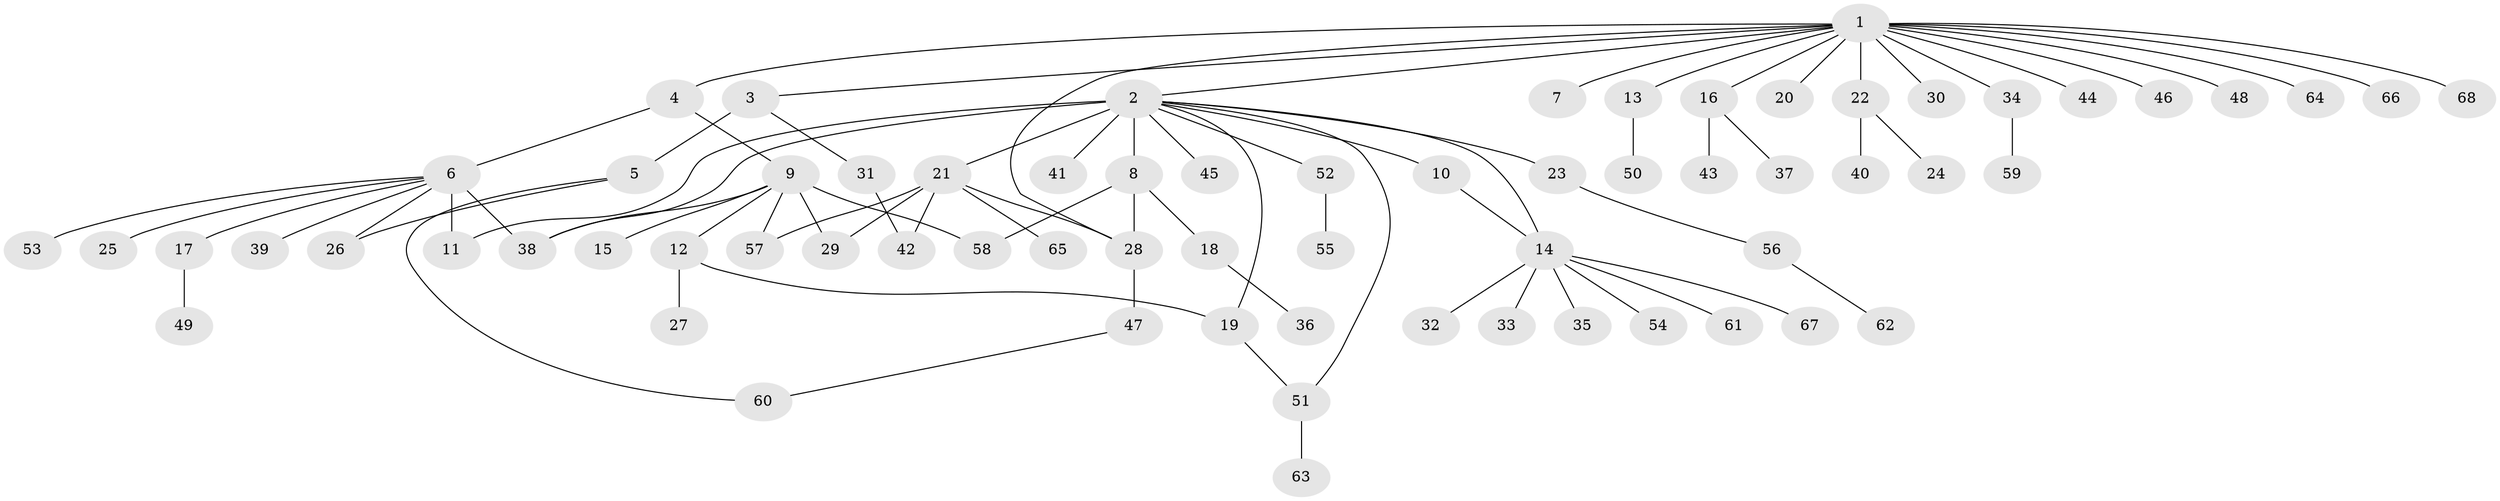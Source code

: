 // original degree distribution, {18: 0.007407407407407408, 21: 0.007407407407407408, 6: 0.014814814814814815, 5: 0.014814814814814815, 1: 0.5777777777777777, 13: 0.007407407407407408, 4: 0.02962962962962963, 11: 0.007407407407407408, 3: 0.1111111111111111, 2: 0.2074074074074074, 9: 0.007407407407407408, 7: 0.007407407407407408}
// Generated by graph-tools (version 1.1) at 2025/35/03/09/25 02:35:39]
// undirected, 68 vertices, 81 edges
graph export_dot {
graph [start="1"]
  node [color=gray90,style=filled];
  1;
  2;
  3;
  4;
  5;
  6;
  7;
  8;
  9;
  10;
  11;
  12;
  13;
  14;
  15;
  16;
  17;
  18;
  19;
  20;
  21;
  22;
  23;
  24;
  25;
  26;
  27;
  28;
  29;
  30;
  31;
  32;
  33;
  34;
  35;
  36;
  37;
  38;
  39;
  40;
  41;
  42;
  43;
  44;
  45;
  46;
  47;
  48;
  49;
  50;
  51;
  52;
  53;
  54;
  55;
  56;
  57;
  58;
  59;
  60;
  61;
  62;
  63;
  64;
  65;
  66;
  67;
  68;
  1 -- 2 [weight=1.0];
  1 -- 3 [weight=1.0];
  1 -- 4 [weight=1.0];
  1 -- 7 [weight=1.0];
  1 -- 13 [weight=1.0];
  1 -- 16 [weight=1.0];
  1 -- 20 [weight=1.0];
  1 -- 22 [weight=1.0];
  1 -- 28 [weight=1.0];
  1 -- 30 [weight=1.0];
  1 -- 34 [weight=1.0];
  1 -- 44 [weight=1.0];
  1 -- 46 [weight=1.0];
  1 -- 48 [weight=1.0];
  1 -- 64 [weight=1.0];
  1 -- 66 [weight=1.0];
  1 -- 68 [weight=1.0];
  2 -- 8 [weight=8.0];
  2 -- 10 [weight=1.0];
  2 -- 11 [weight=1.0];
  2 -- 14 [weight=1.0];
  2 -- 19 [weight=1.0];
  2 -- 21 [weight=1.0];
  2 -- 23 [weight=1.0];
  2 -- 38 [weight=1.0];
  2 -- 41 [weight=1.0];
  2 -- 45 [weight=1.0];
  2 -- 51 [weight=1.0];
  2 -- 52 [weight=1.0];
  3 -- 5 [weight=3.0];
  3 -- 31 [weight=1.0];
  4 -- 6 [weight=1.0];
  4 -- 9 [weight=1.0];
  5 -- 26 [weight=1.0];
  5 -- 60 [weight=1.0];
  6 -- 11 [weight=5.0];
  6 -- 17 [weight=1.0];
  6 -- 25 [weight=1.0];
  6 -- 26 [weight=1.0];
  6 -- 38 [weight=1.0];
  6 -- 39 [weight=1.0];
  6 -- 53 [weight=1.0];
  8 -- 18 [weight=1.0];
  8 -- 28 [weight=1.0];
  8 -- 58 [weight=1.0];
  9 -- 12 [weight=1.0];
  9 -- 15 [weight=1.0];
  9 -- 29 [weight=1.0];
  9 -- 38 [weight=1.0];
  9 -- 57 [weight=1.0];
  9 -- 58 [weight=4.0];
  10 -- 14 [weight=1.0];
  12 -- 19 [weight=1.0];
  12 -- 27 [weight=1.0];
  13 -- 50 [weight=1.0];
  14 -- 32 [weight=1.0];
  14 -- 33 [weight=1.0];
  14 -- 35 [weight=1.0];
  14 -- 54 [weight=1.0];
  14 -- 61 [weight=1.0];
  14 -- 67 [weight=1.0];
  16 -- 37 [weight=1.0];
  16 -- 43 [weight=1.0];
  17 -- 49 [weight=1.0];
  18 -- 36 [weight=1.0];
  19 -- 51 [weight=1.0];
  21 -- 28 [weight=1.0];
  21 -- 29 [weight=1.0];
  21 -- 42 [weight=1.0];
  21 -- 57 [weight=1.0];
  21 -- 65 [weight=1.0];
  22 -- 24 [weight=1.0];
  22 -- 40 [weight=1.0];
  23 -- 56 [weight=1.0];
  28 -- 47 [weight=3.0];
  31 -- 42 [weight=1.0];
  34 -- 59 [weight=1.0];
  47 -- 60 [weight=1.0];
  51 -- 63 [weight=2.0];
  52 -- 55 [weight=1.0];
  56 -- 62 [weight=1.0];
}
